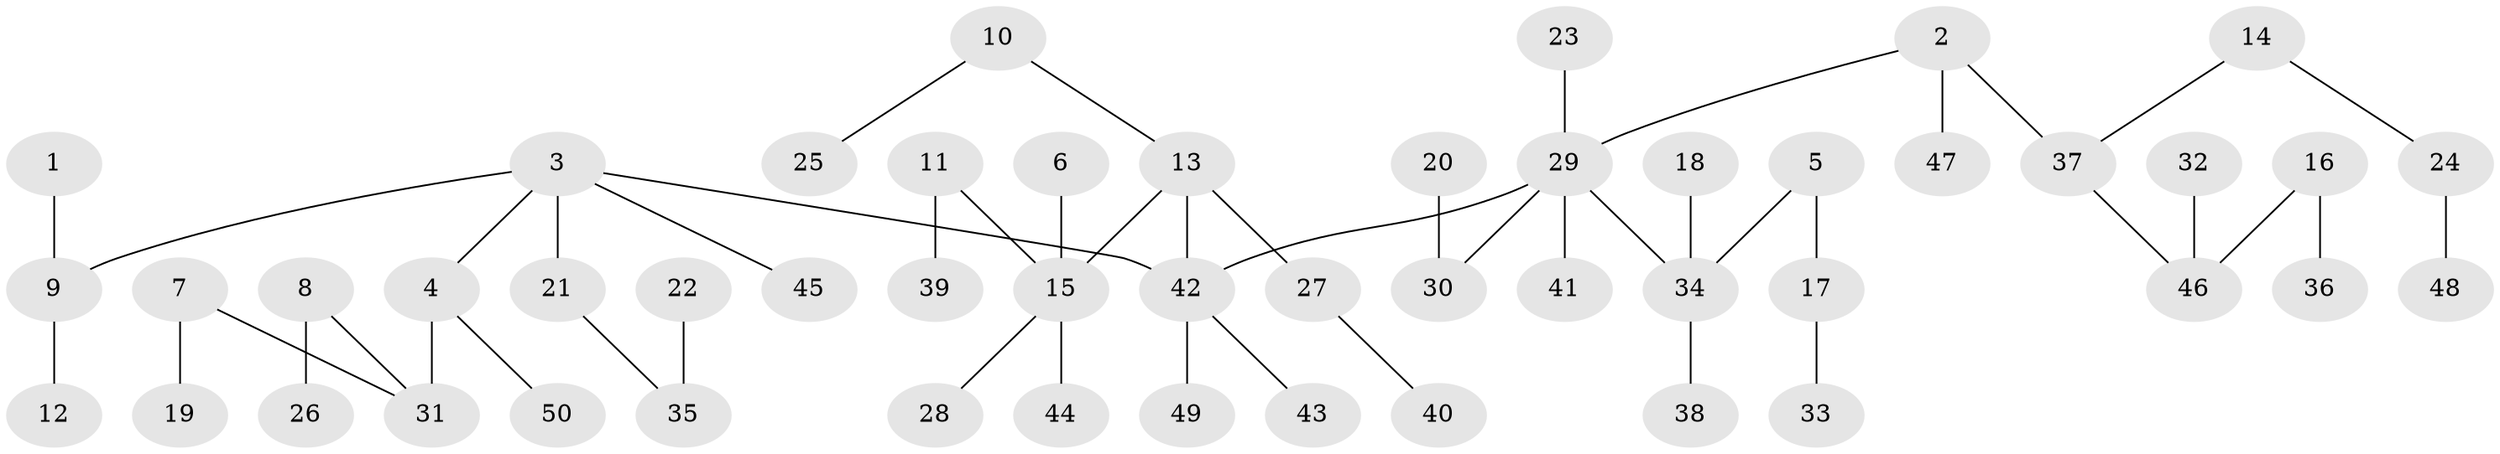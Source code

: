 // original degree distribution, {5: 0.03, 7: 0.01, 6: 0.03, 3: 0.14, 4: 0.03, 2: 0.28, 1: 0.48}
// Generated by graph-tools (version 1.1) at 2025/02/03/09/25 03:02:19]
// undirected, 50 vertices, 49 edges
graph export_dot {
graph [start="1"]
  node [color=gray90,style=filled];
  1;
  2;
  3;
  4;
  5;
  6;
  7;
  8;
  9;
  10;
  11;
  12;
  13;
  14;
  15;
  16;
  17;
  18;
  19;
  20;
  21;
  22;
  23;
  24;
  25;
  26;
  27;
  28;
  29;
  30;
  31;
  32;
  33;
  34;
  35;
  36;
  37;
  38;
  39;
  40;
  41;
  42;
  43;
  44;
  45;
  46;
  47;
  48;
  49;
  50;
  1 -- 9 [weight=1.0];
  2 -- 29 [weight=1.0];
  2 -- 37 [weight=1.0];
  2 -- 47 [weight=1.0];
  3 -- 4 [weight=1.0];
  3 -- 9 [weight=1.0];
  3 -- 21 [weight=1.0];
  3 -- 42 [weight=1.0];
  3 -- 45 [weight=1.0];
  4 -- 31 [weight=1.0];
  4 -- 50 [weight=1.0];
  5 -- 17 [weight=1.0];
  5 -- 34 [weight=1.0];
  6 -- 15 [weight=1.0];
  7 -- 19 [weight=1.0];
  7 -- 31 [weight=1.0];
  8 -- 26 [weight=1.0];
  8 -- 31 [weight=1.0];
  9 -- 12 [weight=1.0];
  10 -- 13 [weight=1.0];
  10 -- 25 [weight=1.0];
  11 -- 15 [weight=1.0];
  11 -- 39 [weight=1.0];
  13 -- 15 [weight=1.0];
  13 -- 27 [weight=1.0];
  13 -- 42 [weight=1.0];
  14 -- 24 [weight=1.0];
  14 -- 37 [weight=1.0];
  15 -- 28 [weight=1.0];
  15 -- 44 [weight=1.0];
  16 -- 36 [weight=1.0];
  16 -- 46 [weight=1.0];
  17 -- 33 [weight=1.0];
  18 -- 34 [weight=1.0];
  20 -- 30 [weight=1.0];
  21 -- 35 [weight=1.0];
  22 -- 35 [weight=1.0];
  23 -- 29 [weight=1.0];
  24 -- 48 [weight=1.0];
  27 -- 40 [weight=1.0];
  29 -- 30 [weight=1.0];
  29 -- 34 [weight=1.0];
  29 -- 41 [weight=1.0];
  29 -- 42 [weight=1.0];
  32 -- 46 [weight=1.0];
  34 -- 38 [weight=1.0];
  37 -- 46 [weight=1.0];
  42 -- 43 [weight=1.0];
  42 -- 49 [weight=1.0];
}
